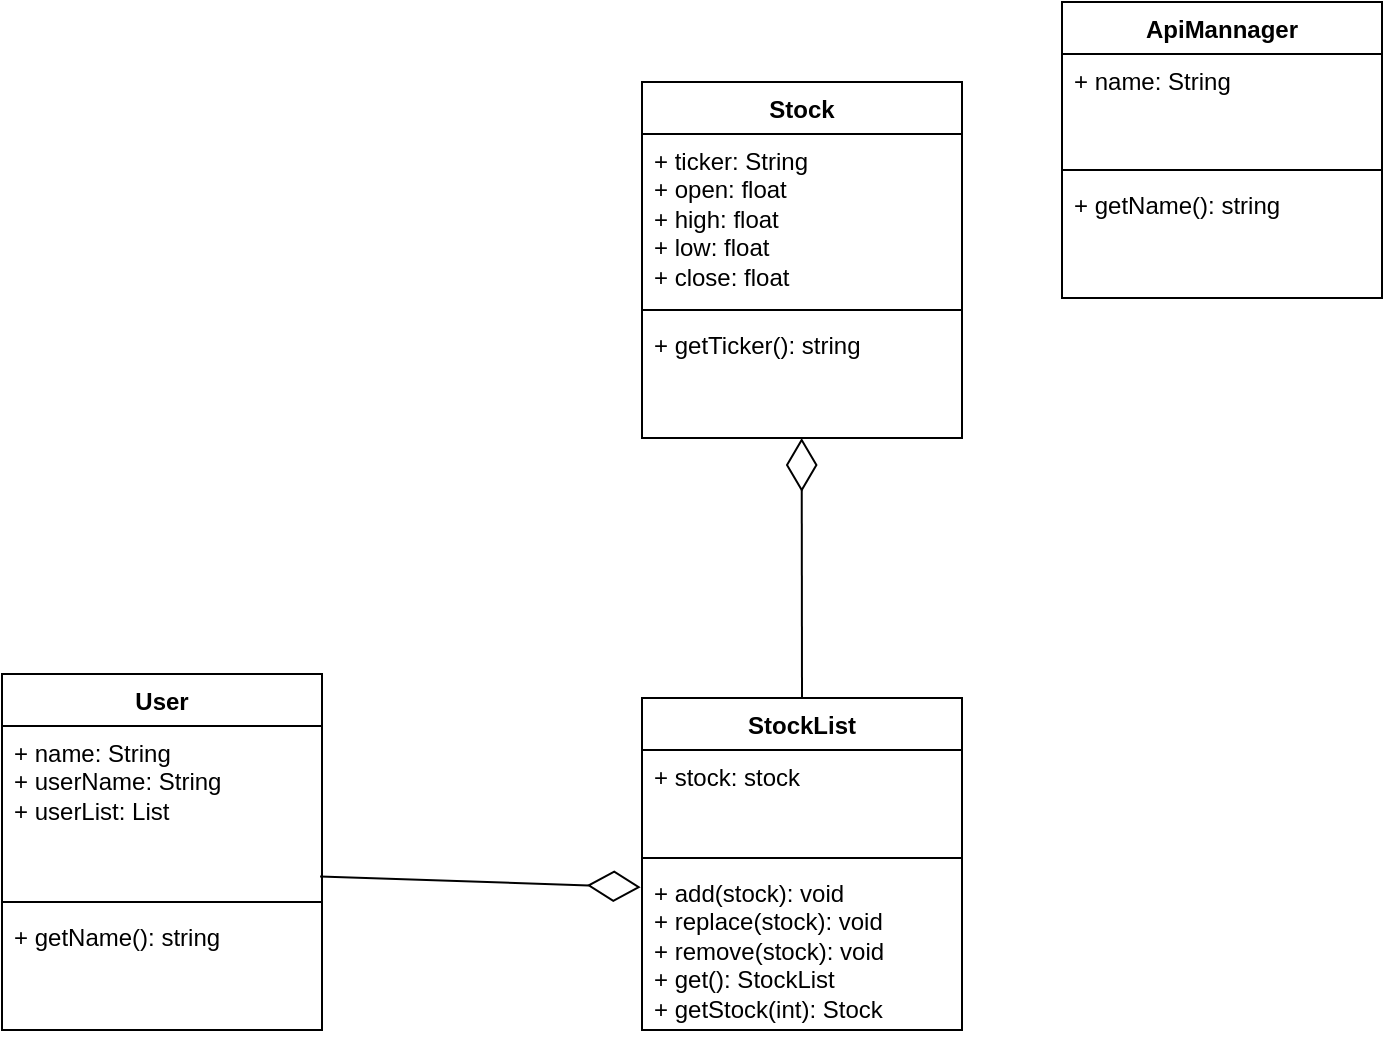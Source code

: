<mxfile version="24.8.4">
  <diagram name="Page-1" id="gdHff9vPdP-gqgaTmluo">
    <mxGraphModel dx="2231" dy="1391" grid="1" gridSize="10" guides="1" tooltips="1" connect="1" arrows="1" fold="1" page="1" pageScale="1" pageWidth="850" pageHeight="1100" math="0" shadow="0">
      <root>
        <mxCell id="0" />
        <mxCell id="1" parent="0" />
        <mxCell id="8ws3YzZSUHUxSTzAzyWw-7" value="Stock" style="swimlane;fontStyle=1;align=center;verticalAlign=top;childLayout=stackLayout;horizontal=1;startSize=26;horizontalStack=0;resizeParent=1;resizeParentMax=0;resizeLast=0;collapsible=1;marginBottom=0;whiteSpace=wrap;html=1;" parent="1" vertex="1">
          <mxGeometry x="360" y="290" width="160" height="178" as="geometry" />
        </mxCell>
        <mxCell id="8ws3YzZSUHUxSTzAzyWw-8" value="+ ticker: String&lt;div&gt;+ open: float&lt;/div&gt;&lt;div&gt;+ high: float&lt;/div&gt;&lt;div&gt;+ low: float&lt;/div&gt;&lt;div&gt;+ close: float&lt;/div&gt;" style="text;strokeColor=none;fillColor=none;align=left;verticalAlign=top;spacingLeft=4;spacingRight=4;overflow=hidden;rotatable=0;points=[[0,0.5],[1,0.5]];portConstraint=eastwest;whiteSpace=wrap;html=1;" parent="8ws3YzZSUHUxSTzAzyWw-7" vertex="1">
          <mxGeometry y="26" width="160" height="84" as="geometry" />
        </mxCell>
        <mxCell id="8ws3YzZSUHUxSTzAzyWw-9" value="" style="line;strokeWidth=1;fillColor=none;align=left;verticalAlign=middle;spacingTop=-1;spacingLeft=3;spacingRight=3;rotatable=0;labelPosition=right;points=[];portConstraint=eastwest;strokeColor=inherit;" parent="8ws3YzZSUHUxSTzAzyWw-7" vertex="1">
          <mxGeometry y="110" width="160" height="8" as="geometry" />
        </mxCell>
        <mxCell id="8ws3YzZSUHUxSTzAzyWw-10" value="+ getTicker(): string" style="text;strokeColor=none;fillColor=none;align=left;verticalAlign=top;spacingLeft=4;spacingRight=4;overflow=hidden;rotatable=0;points=[[0,0.5],[1,0.5]];portConstraint=eastwest;whiteSpace=wrap;html=1;" parent="8ws3YzZSUHUxSTzAzyWw-7" vertex="1">
          <mxGeometry y="118" width="160" height="60" as="geometry" />
        </mxCell>
        <mxCell id="g2vHiMaUASt8cQwCiAg8-2" value="StockList" style="swimlane;fontStyle=1;align=center;verticalAlign=top;childLayout=stackLayout;horizontal=1;startSize=26;horizontalStack=0;resizeParent=1;resizeParentMax=0;resizeLast=0;collapsible=1;marginBottom=0;whiteSpace=wrap;html=1;" vertex="1" parent="1">
          <mxGeometry x="360" y="598" width="160" height="166" as="geometry" />
        </mxCell>
        <mxCell id="g2vHiMaUASt8cQwCiAg8-3" value="+ stock: stock" style="text;strokeColor=none;fillColor=none;align=left;verticalAlign=top;spacingLeft=4;spacingRight=4;overflow=hidden;rotatable=0;points=[[0,0.5],[1,0.5]];portConstraint=eastwest;whiteSpace=wrap;html=1;" vertex="1" parent="g2vHiMaUASt8cQwCiAg8-2">
          <mxGeometry y="26" width="160" height="50" as="geometry" />
        </mxCell>
        <mxCell id="g2vHiMaUASt8cQwCiAg8-4" value="" style="line;strokeWidth=1;fillColor=none;align=left;verticalAlign=middle;spacingTop=-1;spacingLeft=3;spacingRight=3;rotatable=0;labelPosition=right;points=[];portConstraint=eastwest;strokeColor=inherit;" vertex="1" parent="g2vHiMaUASt8cQwCiAg8-2">
          <mxGeometry y="76" width="160" height="8" as="geometry" />
        </mxCell>
        <mxCell id="g2vHiMaUASt8cQwCiAg8-5" value="+ add(stock): void&lt;div&gt;+ replace(stock): void&lt;/div&gt;&lt;div&gt;+ remove(stock): void&lt;/div&gt;&lt;div&gt;+ get(): StockList&lt;/div&gt;&lt;div&gt;+ getStock(int): Stock&lt;/div&gt;" style="text;strokeColor=none;fillColor=none;align=left;verticalAlign=top;spacingLeft=4;spacingRight=4;overflow=hidden;rotatable=0;points=[[0,0.5],[1,0.5]];portConstraint=eastwest;whiteSpace=wrap;html=1;" vertex="1" parent="g2vHiMaUASt8cQwCiAg8-2">
          <mxGeometry y="84" width="160" height="82" as="geometry" />
        </mxCell>
        <mxCell id="g2vHiMaUASt8cQwCiAg8-15" value="User" style="swimlane;fontStyle=1;align=center;verticalAlign=top;childLayout=stackLayout;horizontal=1;startSize=26;horizontalStack=0;resizeParent=1;resizeParentMax=0;resizeLast=0;collapsible=1;marginBottom=0;whiteSpace=wrap;html=1;" vertex="1" parent="1">
          <mxGeometry x="40" y="586" width="160" height="178" as="geometry">
            <mxRectangle x="30" y="240" width="70" height="30" as="alternateBounds" />
          </mxGeometry>
        </mxCell>
        <mxCell id="g2vHiMaUASt8cQwCiAg8-16" value="+ name: String&lt;div&gt;+ userName: String&lt;/div&gt;&lt;div&gt;+ userList: List&lt;/div&gt;&lt;div&gt;&lt;br&gt;&lt;/div&gt;" style="text;strokeColor=none;fillColor=none;align=left;verticalAlign=top;spacingLeft=4;spacingRight=4;overflow=hidden;rotatable=0;points=[[0,0.5],[1,0.5]];portConstraint=eastwest;whiteSpace=wrap;html=1;" vertex="1" parent="g2vHiMaUASt8cQwCiAg8-15">
          <mxGeometry y="26" width="160" height="84" as="geometry" />
        </mxCell>
        <mxCell id="g2vHiMaUASt8cQwCiAg8-17" value="" style="line;strokeWidth=1;fillColor=none;align=left;verticalAlign=middle;spacingTop=-1;spacingLeft=3;spacingRight=3;rotatable=0;labelPosition=right;points=[];portConstraint=eastwest;strokeColor=inherit;" vertex="1" parent="g2vHiMaUASt8cQwCiAg8-15">
          <mxGeometry y="110" width="160" height="8" as="geometry" />
        </mxCell>
        <mxCell id="g2vHiMaUASt8cQwCiAg8-18" value="+ getName(): string" style="text;strokeColor=none;fillColor=none;align=left;verticalAlign=top;spacingLeft=4;spacingRight=4;overflow=hidden;rotatable=0;points=[[0,0.5],[1,0.5]];portConstraint=eastwest;whiteSpace=wrap;html=1;" vertex="1" parent="g2vHiMaUASt8cQwCiAg8-15">
          <mxGeometry y="118" width="160" height="60" as="geometry" />
        </mxCell>
        <mxCell id="g2vHiMaUASt8cQwCiAg8-21" value="ApiMannager" style="swimlane;fontStyle=1;align=center;verticalAlign=top;childLayout=stackLayout;horizontal=1;startSize=26;horizontalStack=0;resizeParent=1;resizeParentMax=0;resizeLast=0;collapsible=1;marginBottom=0;whiteSpace=wrap;html=1;" vertex="1" parent="1">
          <mxGeometry x="570" y="250" width="160" height="148" as="geometry">
            <mxRectangle x="30" y="240" width="70" height="30" as="alternateBounds" />
          </mxGeometry>
        </mxCell>
        <mxCell id="g2vHiMaUASt8cQwCiAg8-22" value="+ name: String" style="text;strokeColor=none;fillColor=none;align=left;verticalAlign=top;spacingLeft=4;spacingRight=4;overflow=hidden;rotatable=0;points=[[0,0.5],[1,0.5]];portConstraint=eastwest;whiteSpace=wrap;html=1;" vertex="1" parent="g2vHiMaUASt8cQwCiAg8-21">
          <mxGeometry y="26" width="160" height="54" as="geometry" />
        </mxCell>
        <mxCell id="g2vHiMaUASt8cQwCiAg8-23" value="" style="line;strokeWidth=1;fillColor=none;align=left;verticalAlign=middle;spacingTop=-1;spacingLeft=3;spacingRight=3;rotatable=0;labelPosition=right;points=[];portConstraint=eastwest;strokeColor=inherit;" vertex="1" parent="g2vHiMaUASt8cQwCiAg8-21">
          <mxGeometry y="80" width="160" height="8" as="geometry" />
        </mxCell>
        <mxCell id="g2vHiMaUASt8cQwCiAg8-24" value="+ getName(): string" style="text;strokeColor=none;fillColor=none;align=left;verticalAlign=top;spacingLeft=4;spacingRight=4;overflow=hidden;rotatable=0;points=[[0,0.5],[1,0.5]];portConstraint=eastwest;whiteSpace=wrap;html=1;" vertex="1" parent="g2vHiMaUASt8cQwCiAg8-21">
          <mxGeometry y="88" width="160" height="60" as="geometry" />
        </mxCell>
        <mxCell id="g2vHiMaUASt8cQwCiAg8-25" value="" style="endArrow=diamondThin;endFill=0;endSize=24;html=1;rounded=0;exitX=0.5;exitY=0;exitDx=0;exitDy=0;entryX=0.499;entryY=1.001;entryDx=0;entryDy=0;entryPerimeter=0;" edge="1" parent="1" source="g2vHiMaUASt8cQwCiAg8-2" target="8ws3YzZSUHUxSTzAzyWw-10">
          <mxGeometry width="160" relative="1" as="geometry">
            <mxPoint x="370" y="470" as="sourcePoint" />
            <mxPoint x="540" y="400" as="targetPoint" />
          </mxGeometry>
        </mxCell>
        <mxCell id="g2vHiMaUASt8cQwCiAg8-26" value="" style="endArrow=diamondThin;endFill=0;endSize=24;html=1;rounded=0;exitX=0.994;exitY=0.896;exitDx=0;exitDy=0;exitPerimeter=0;entryX=-0.004;entryY=0.129;entryDx=0;entryDy=0;entryPerimeter=0;" edge="1" parent="1" source="g2vHiMaUASt8cQwCiAg8-16" target="g2vHiMaUASt8cQwCiAg8-5">
          <mxGeometry width="160" relative="1" as="geometry">
            <mxPoint x="340" y="520" as="sourcePoint" />
            <mxPoint x="500" y="520" as="targetPoint" />
          </mxGeometry>
        </mxCell>
      </root>
    </mxGraphModel>
  </diagram>
</mxfile>
